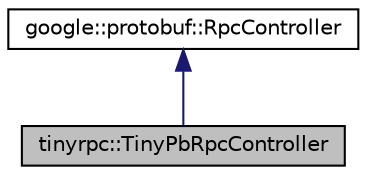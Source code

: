 digraph "tinyrpc::TinyPbRpcController"
{
 // LATEX_PDF_SIZE
  edge [fontname="Helvetica",fontsize="10",labelfontname="Helvetica",labelfontsize="10"];
  node [fontname="Helvetica",fontsize="10",shape=record];
  Node1 [label="tinyrpc::TinyPbRpcController",height=0.2,width=0.4,color="black", fillcolor="grey75", style="filled", fontcolor="black",tooltip=" "];
  Node2 -> Node1 [dir="back",color="midnightblue",fontsize="10",style="solid",fontname="Helvetica"];
  Node2 [label="google::protobuf::RpcController",height=0.2,width=0.4,color="black", fillcolor="white", style="filled",URL="$classgoogle_1_1protobuf_1_1RpcController.html",tooltip=" "];
}
